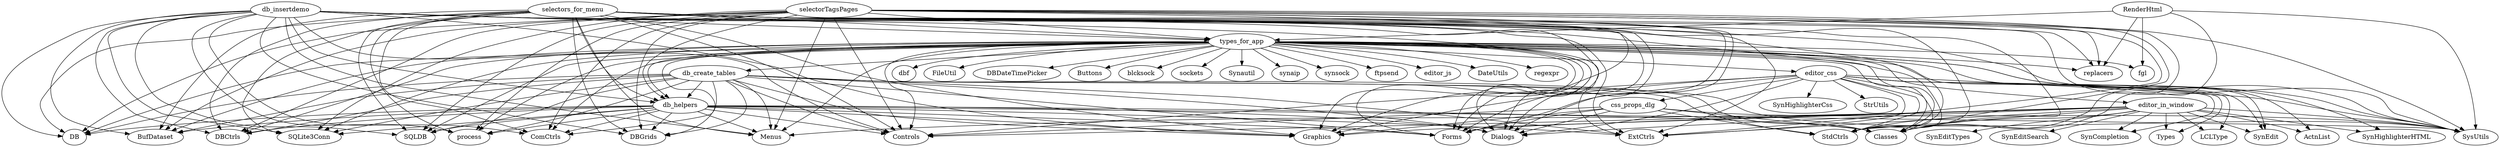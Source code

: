 DiGraph Uses {
  "css_props_dlg" -> "Classes"
  "css_props_dlg" -> "SysUtils"
  "css_props_dlg" -> "Forms"
  "css_props_dlg" -> "Controls"
  "css_props_dlg" -> "Graphics"
  "css_props_dlg" -> "Dialogs"
  "css_props_dlg" -> "StdCtrls"
  "css_props_dlg" [href="css_props_dlg.html"]
  "db_create_tables" -> "Classes"
  "db_create_tables" -> "SysUtils"
  "db_create_tables" -> "DB"
  "db_create_tables" -> "BufDataset"
  "db_create_tables" -> "Forms"
  "db_create_tables" -> "Controls"
  "db_create_tables" -> "Graphics"
  "db_create_tables" -> "Dialogs"
  "db_create_tables" -> "DBCtrls"
  "db_create_tables" -> "SQLite3Conn"
  "db_create_tables" -> "SQLDB"
  "db_create_tables" -> "process"
  "db_create_tables" -> "StdCtrls"
  "db_create_tables" -> "ExtCtrls"
  "db_create_tables" -> "ComCtrls"
  "db_create_tables" -> "Menus"
  "db_create_tables" -> "DBGrids"
  "db_create_tables" -> "db_helpers"
  "db_create_tables" [href="db_create_tables.html"]
  "db_helpers" -> "Classes"
  "db_helpers" -> "SysUtils"
  "db_helpers" -> "DB"
  "db_helpers" -> "BufDataset"
  "db_helpers" -> "Forms"
  "db_helpers" -> "Controls"
  "db_helpers" -> "Graphics"
  "db_helpers" -> "Dialogs"
  "db_helpers" -> "DBCtrls"
  "db_helpers" -> "SQLite3Conn"
  "db_helpers" -> "SQLDB"
  "db_helpers" -> "process"
  "db_helpers" -> "ExtCtrls"
  "db_helpers" -> "ComCtrls"
  "db_helpers" -> "Menus"
  "db_helpers" -> "DBGrids"
  "db_helpers" [href="db_helpers.html"]
  "db_insertdemo" -> "Classes"
  "db_insertdemo" -> "SysUtils"
  "db_insertdemo" -> "DB"
  "db_insertdemo" -> "BufDataset"
  "db_insertdemo" -> "Forms"
  "db_insertdemo" -> "Controls"
  "db_insertdemo" -> "Graphics"
  "db_insertdemo" -> "Dialogs"
  "db_insertdemo" -> "DBCtrls"
  "db_insertdemo" -> "SQLite3Conn"
  "db_insertdemo" -> "SQLDB"
  "db_insertdemo" -> "process"
  "db_insertdemo" -> "StdCtrls"
  "db_insertdemo" -> "ExtCtrls"
  "db_insertdemo" -> "ComCtrls"
  "db_insertdemo" -> "Menus"
  "db_insertdemo" -> "DBGrids"
  "db_insertdemo" -> "db_helpers"
  "db_insertdemo" -> "types_for_app"
  "db_insertdemo" [href="db_insertdemo.html"]
  "editor_css" -> "Classes"
  "editor_css" -> "SysUtils"
  "editor_css" -> "Forms"
  "editor_css" -> "Controls"
  "editor_css" -> "Graphics"
  "editor_css" -> "Dialogs"
  "editor_css" -> "StdCtrls"
  "editor_css" -> "ExtCtrls"
  "editor_css" -> "SynEdit"
  "editor_css" -> "SynHighlighterCss"
  "editor_css" -> "SynCompletion"
  "editor_css" -> "Types"
  "editor_css" -> "LCLType"
  "editor_css" -> "StrUtils"
  "editor_css" -> "css_props_dlg"
  "editor_css" [href="editor_css.html"]
  "editor_in_window" -> "Classes"
  "editor_in_window" -> "SysUtils"
  "editor_in_window" -> "Forms"
  "editor_in_window" -> "Controls"
  "editor_in_window" -> "Graphics"
  "editor_in_window" -> "Dialogs"
  "editor_in_window" -> "StdCtrls"
  "editor_in_window" -> "ExtCtrls"
  "editor_in_window" -> "Menus"
  "editor_in_window" -> "ActnList"
  "editor_in_window" -> "SynEdit"
  "editor_in_window" -> "SynHighlighterHTML"
  "editor_in_window" -> "SynEditSearch"
  "editor_in_window" -> "SynEditTypes"
  "editor_in_window" -> "SynCompletion"
  "editor_in_window" -> "Types"
  "editor_in_window" -> "LCLType"
  "editor_in_window" [href="editor_in_window.html"]
  "RenderHtml" -> "Classes"
  "RenderHtml" -> "SysUtils"
  "RenderHtml" -> "replacers"
  "RenderHtml" -> "fgl"
  "RenderHtml" -> "types_for_app"
  "RenderHtml" [href="RenderHtml.html"]
  "selectors_for_menu" -> "Classes"
  "selectors_for_menu" -> "SysUtils"
  "selectors_for_menu" -> "DB"
  "selectors_for_menu" -> "BufDataset"
  "selectors_for_menu" -> "Forms"
  "selectors_for_menu" -> "Controls"
  "selectors_for_menu" -> "Graphics"
  "selectors_for_menu" -> "Dialogs"
  "selectors_for_menu" -> "DBCtrls"
  "selectors_for_menu" -> "SQLite3Conn"
  "selectors_for_menu" -> "SQLDB"
  "selectors_for_menu" -> "process"
  "selectors_for_menu" -> "StdCtrls"
  "selectors_for_menu" -> "ExtCtrls"
  "selectors_for_menu" -> "ComCtrls"
  "selectors_for_menu" -> "Menus"
  "selectors_for_menu" -> "DBGrids"
  "selectors_for_menu" -> "db_helpers"
  "selectors_for_menu" -> "types_for_app"
  "selectors_for_menu" -> "replacers"
  "selectors_for_menu" [href="selectors_for_menu.html"]
  "selectorTagsPages" -> "Classes"
  "selectorTagsPages" -> "SysUtils"
  "selectorTagsPages" -> "DB"
  "selectorTagsPages" -> "BufDataset"
  "selectorTagsPages" -> "Forms"
  "selectorTagsPages" -> "Controls"
  "selectorTagsPages" -> "Graphics"
  "selectorTagsPages" -> "Dialogs"
  "selectorTagsPages" -> "DBCtrls"
  "selectorTagsPages" -> "SQLite3Conn"
  "selectorTagsPages" -> "SQLDB"
  "selectorTagsPages" -> "process"
  "selectorTagsPages" -> "StdCtrls"
  "selectorTagsPages" -> "ExtCtrls"
  "selectorTagsPages" -> "ComCtrls"
  "selectorTagsPages" -> "Menus"
  "selectorTagsPages" -> "DBGrids"
  "selectorTagsPages" -> "db_helpers"
  "selectorTagsPages" -> "types_for_app"
  "selectorTagsPages" -> "replacers"
  "selectorTagsPages" [href="selectorTagsPages.html"]
  "types_for_app" -> "Classes"
  "types_for_app" -> "SysUtils"
  "types_for_app" -> "DB"
  "types_for_app" -> "BufDataset"
  "types_for_app" -> "Forms"
  "types_for_app" -> "Controls"
  "types_for_app" -> "Graphics"
  "types_for_app" -> "Dialogs"
  "types_for_app" -> "DBCtrls"
  "types_for_app" -> "dbf"
  "types_for_app" -> "SQLite3Conn"
  "types_for_app" -> "SQLDB"
  "types_for_app" -> "process"
  "types_for_app" -> "FileUtil"
  "types_for_app" -> "SynHighlighterHTML"
  "types_for_app" -> "SynEdit"
  "types_for_app" -> "DBDateTimePicker"
  "types_for_app" -> "StdCtrls"
  "types_for_app" -> "ExtCtrls"
  "types_for_app" -> "ComCtrls"
  "types_for_app" -> "Menus"
  "types_for_app" -> "DBGrids"
  "types_for_app" -> "ActnList"
  "types_for_app" -> "Buttons"
  "types_for_app" -> "blcksock"
  "types_for_app" -> "sockets"
  "types_for_app" -> "Synautil"
  "types_for_app" -> "synaip"
  "types_for_app" -> "synsock"
  "types_for_app" -> "ftpsend"
  "types_for_app" -> "db_helpers"
  "types_for_app" -> "db_create_tables"
  "types_for_app" -> "replacers"
  "types_for_app" -> "editor_in_window"
  "types_for_app" -> "editor_css"
  "types_for_app" -> "editor_js"
  "types_for_app" -> "DateUtils"
  "types_for_app" -> "fgl"
  "types_for_app" -> "regexpr"
  "types_for_app" [href="types_for_app.html"]
}
